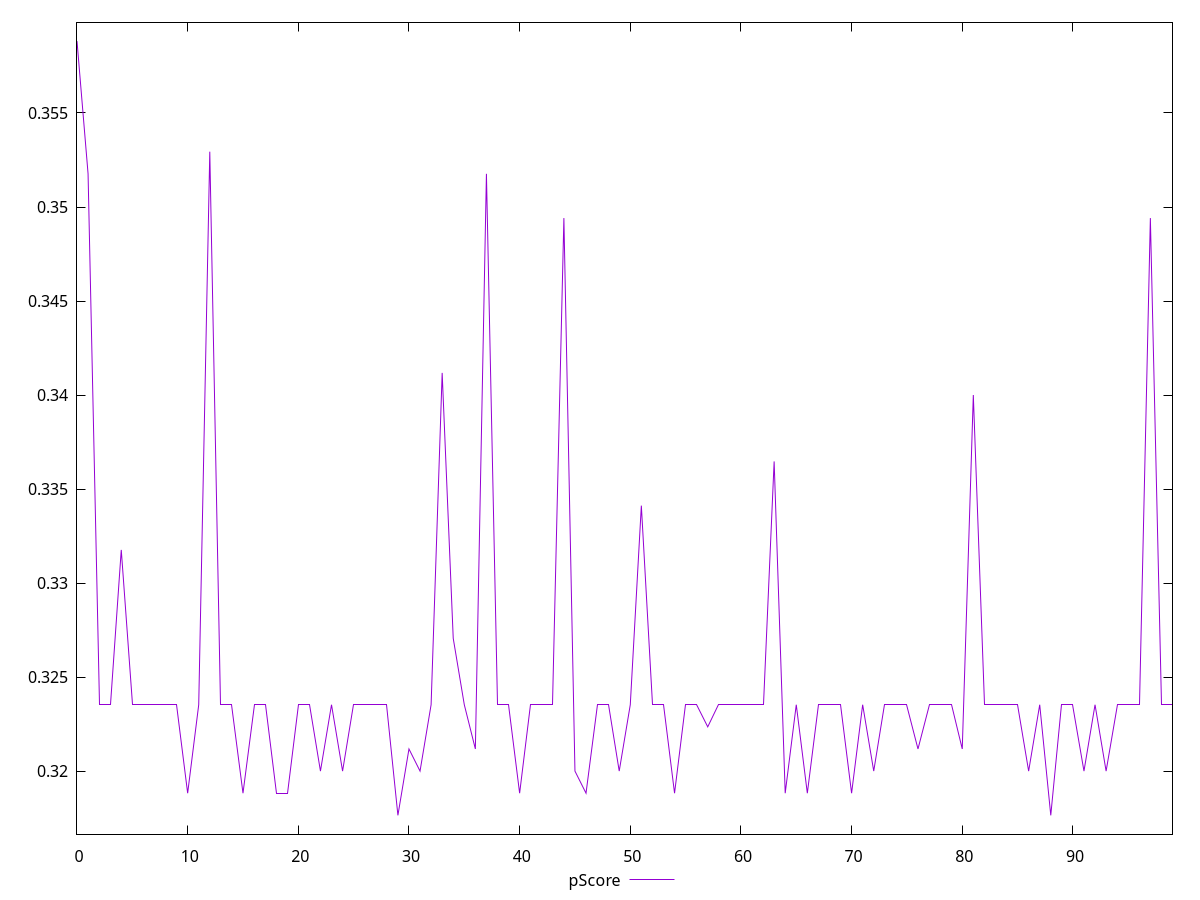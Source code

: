 reset

$pScore <<EOF
0 0.3588235294117647
1 0.3517647058823529
2 0.32352941176470584
3 0.32352941176470584
4 0.33176470588235296
5 0.32352941176470584
6 0.32352941176470584
7 0.32352941176470584
8 0.32352941176470584
9 0.32352941176470584
10 0.31882352941176473
11 0.32352941176470584
12 0.3529411764705882
13 0.32352941176470584
14 0.32352941176470584
15 0.31882352941176473
16 0.32352941176470584
17 0.32352941176470584
18 0.31882352941176473
19 0.31882352941176473
20 0.32352941176470584
21 0.32352941176470584
22 0.32
23 0.32352941176470584
24 0.32
25 0.32352941176470584
26 0.32352941176470584
27 0.32352941176470584
28 0.32352941176470584
29 0.3176470588235294
30 0.3211764705882353
31 0.32
32 0.32352941176470584
33 0.3411764705882353
34 0.32705882352941174
35 0.32352941176470584
36 0.3211764705882353
37 0.3517647058823529
38 0.32352941176470584
39 0.32352941176470584
40 0.31882352941176473
41 0.32352941176470584
42 0.32352941176470584
43 0.32352941176470584
44 0.3494117647058823
45 0.32
46 0.31882352941176473
47 0.32352941176470584
48 0.32352941176470584
49 0.32
50 0.32352941176470584
51 0.3341176470588235
52 0.32352941176470584
53 0.32352941176470584
54 0.31882352941176473
55 0.32352941176470584
56 0.32352941176470584
57 0.3223529411764706
58 0.32352941176470584
59 0.32352941176470584
60 0.32352941176470584
61 0.32352941176470584
62 0.32352941176470584
63 0.3364705882352941
64 0.31882352941176473
65 0.32352941176470584
66 0.31882352941176473
67 0.32352941176470584
68 0.32352941176470584
69 0.32352941176470584
70 0.31882352941176473
71 0.32352941176470584
72 0.32
73 0.32352941176470584
74 0.32352941176470584
75 0.32352941176470584
76 0.3211764705882353
77 0.32352941176470584
78 0.32352941176470584
79 0.32352941176470584
80 0.3211764705882353
81 0.33999999999999997
82 0.32352941176470584
83 0.32352941176470584
84 0.32352941176470584
85 0.32352941176470584
86 0.32
87 0.32352941176470584
88 0.3176470588235294
89 0.32352941176470584
90 0.32352941176470584
91 0.32
92 0.32352941176470584
93 0.32
94 0.32352941176470584
95 0.32352941176470584
96 0.32352941176470584
97 0.3494117647058823
98 0.32352941176470584
99 0.32352941176470584
EOF

set key outside below
set xrange [0:99]
set yrange [0.3166470588235294:0.3598235294117647]
set trange [0.3166470588235294:0.3598235294117647]
set terminal svg size 640, 500 enhanced background rgb 'white'
set output "report_00019_2021-02-10T18-14-37.922Z//unused-javascript/samples/pages+cached+noadtech+nomedia/pScore/values.svg"

plot $pScore title "pScore" with line

reset
